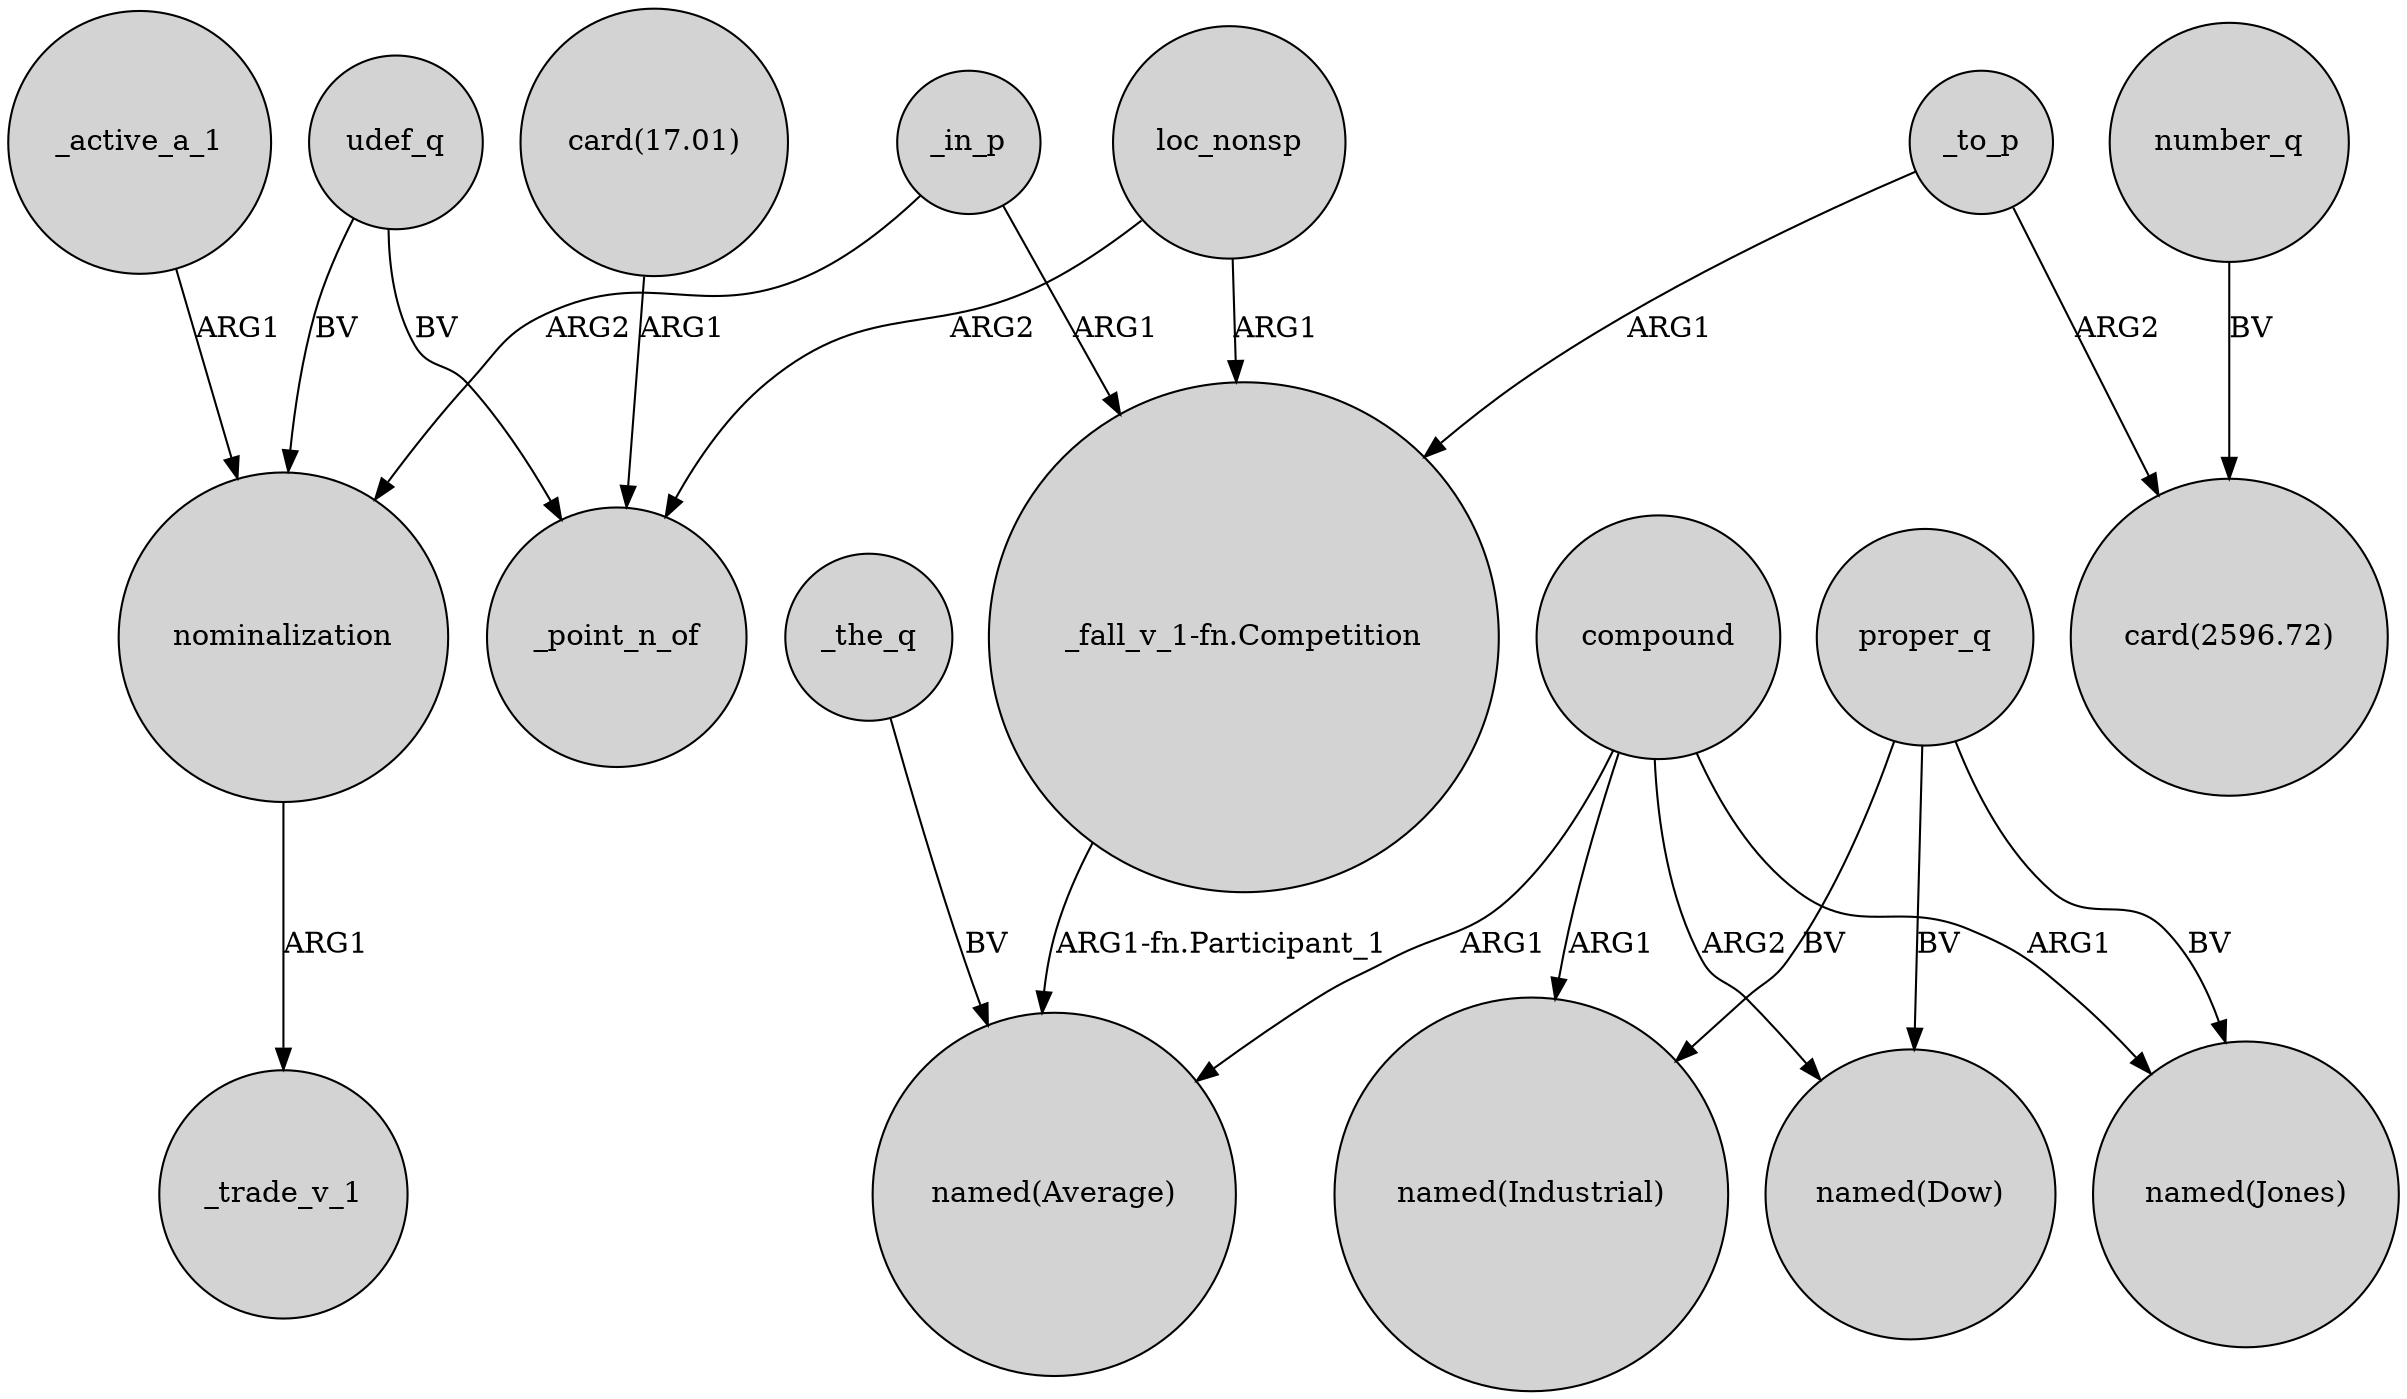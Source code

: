 digraph {
	node [shape=circle style=filled]
	_active_a_1 -> nominalization [label=ARG1]
	_to_p -> "_fall_v_1-fn.Competition" [label=ARG1]
	compound -> "named(Jones)" [label=ARG1]
	_in_p -> "_fall_v_1-fn.Competition" [label=ARG1]
	loc_nonsp -> "_fall_v_1-fn.Competition" [label=ARG1]
	udef_q -> nominalization [label=BV]
	"card(17.01)" -> _point_n_of [label=ARG1]
	loc_nonsp -> _point_n_of [label=ARG2]
	proper_q -> "named(Industrial)" [label=BV]
	_the_q -> "named(Average)" [label=BV]
	proper_q -> "named(Jones)" [label=BV]
	proper_q -> "named(Dow)" [label=BV]
	compound -> "named(Industrial)" [label=ARG1]
	compound -> "named(Average)" [label=ARG1]
	compound -> "named(Dow)" [label=ARG2]
	_to_p -> "card(2596.72)" [label=ARG2]
	number_q -> "card(2596.72)" [label=BV]
	udef_q -> _point_n_of [label=BV]
	_in_p -> nominalization [label=ARG2]
	"_fall_v_1-fn.Competition" -> "named(Average)" [label="ARG1-fn.Participant_1"]
	nominalization -> _trade_v_1 [label=ARG1]
}
